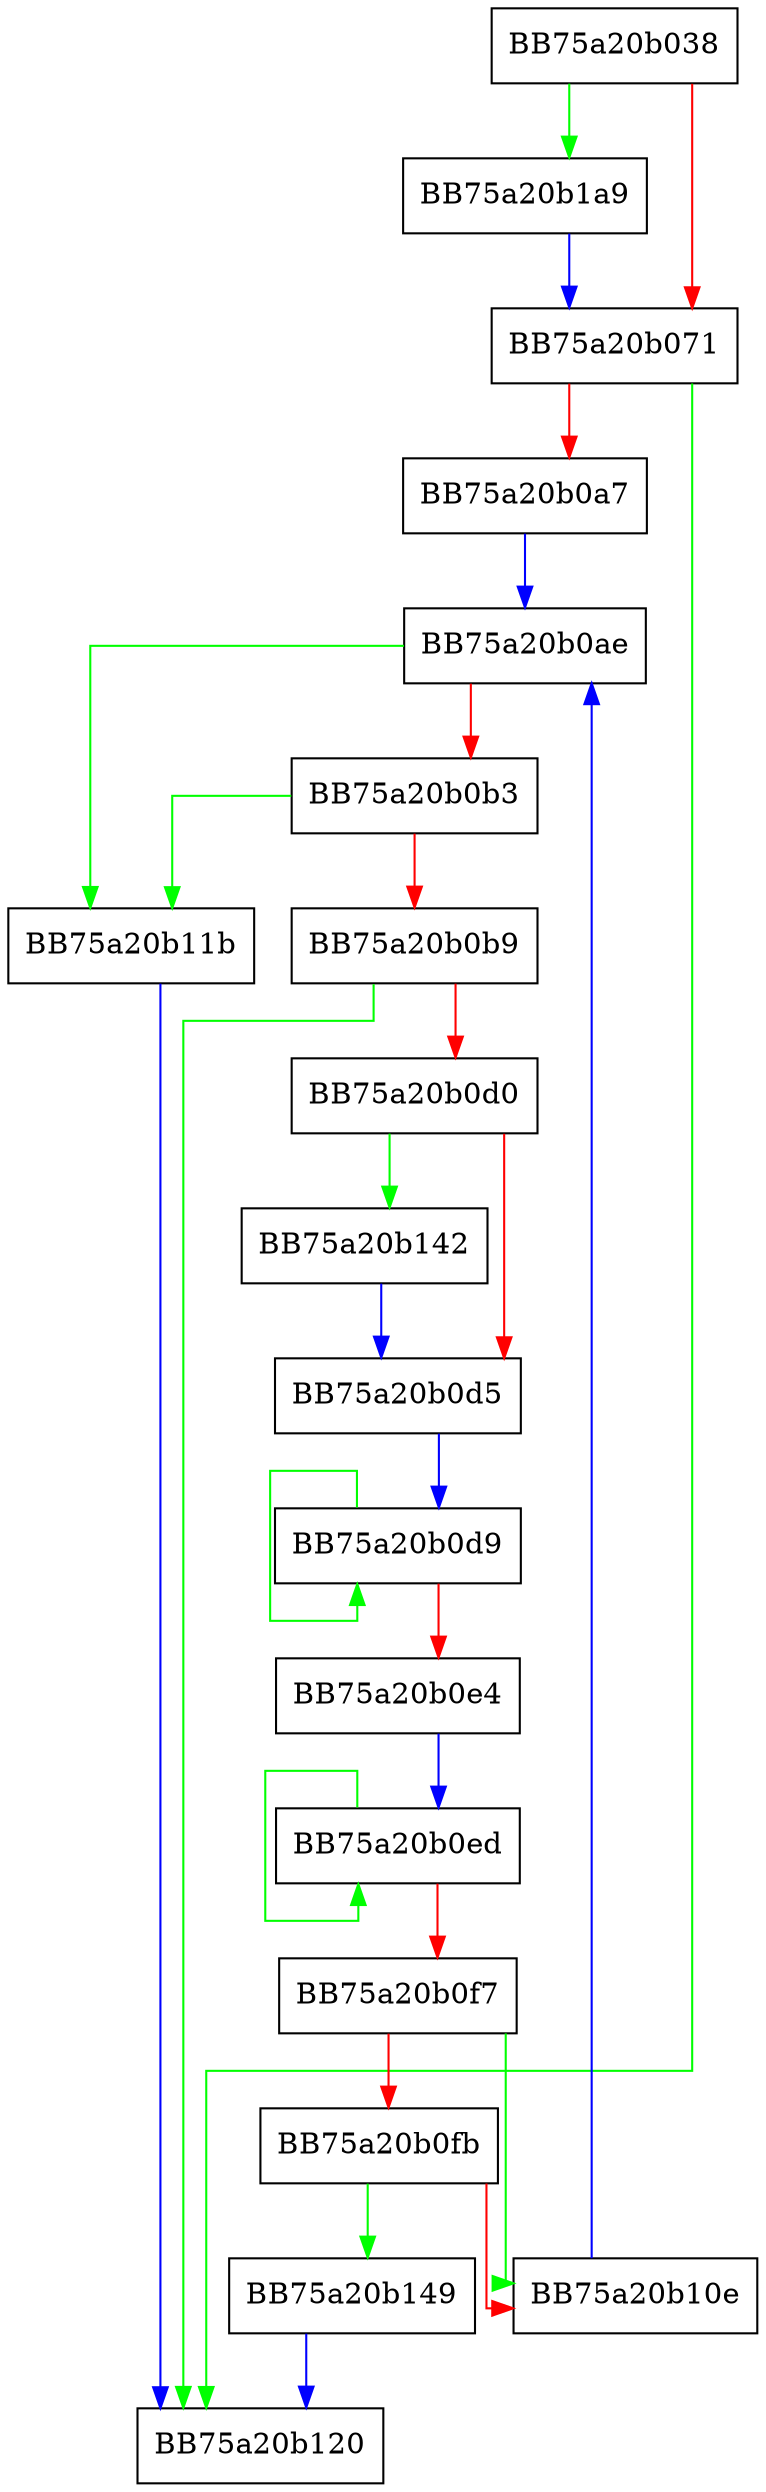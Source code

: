 digraph SearchStreamName {
  node [shape="box"];
  graph [splines=ortho];
  BB75a20b038 -> BB75a20b1a9 [color="green"];
  BB75a20b038 -> BB75a20b071 [color="red"];
  BB75a20b071 -> BB75a20b120 [color="green"];
  BB75a20b071 -> BB75a20b0a7 [color="red"];
  BB75a20b0a7 -> BB75a20b0ae [color="blue"];
  BB75a20b0ae -> BB75a20b11b [color="green"];
  BB75a20b0ae -> BB75a20b0b3 [color="red"];
  BB75a20b0b3 -> BB75a20b11b [color="green"];
  BB75a20b0b3 -> BB75a20b0b9 [color="red"];
  BB75a20b0b9 -> BB75a20b120 [color="green"];
  BB75a20b0b9 -> BB75a20b0d0 [color="red"];
  BB75a20b0d0 -> BB75a20b142 [color="green"];
  BB75a20b0d0 -> BB75a20b0d5 [color="red"];
  BB75a20b0d5 -> BB75a20b0d9 [color="blue"];
  BB75a20b0d9 -> BB75a20b0d9 [color="green"];
  BB75a20b0d9 -> BB75a20b0e4 [color="red"];
  BB75a20b0e4 -> BB75a20b0ed [color="blue"];
  BB75a20b0ed -> BB75a20b0ed [color="green"];
  BB75a20b0ed -> BB75a20b0f7 [color="red"];
  BB75a20b0f7 -> BB75a20b10e [color="green"];
  BB75a20b0f7 -> BB75a20b0fb [color="red"];
  BB75a20b0fb -> BB75a20b149 [color="green"];
  BB75a20b0fb -> BB75a20b10e [color="red"];
  BB75a20b10e -> BB75a20b0ae [color="blue"];
  BB75a20b11b -> BB75a20b120 [color="blue"];
  BB75a20b142 -> BB75a20b0d5 [color="blue"];
  BB75a20b149 -> BB75a20b120 [color="blue"];
  BB75a20b1a9 -> BB75a20b071 [color="blue"];
}